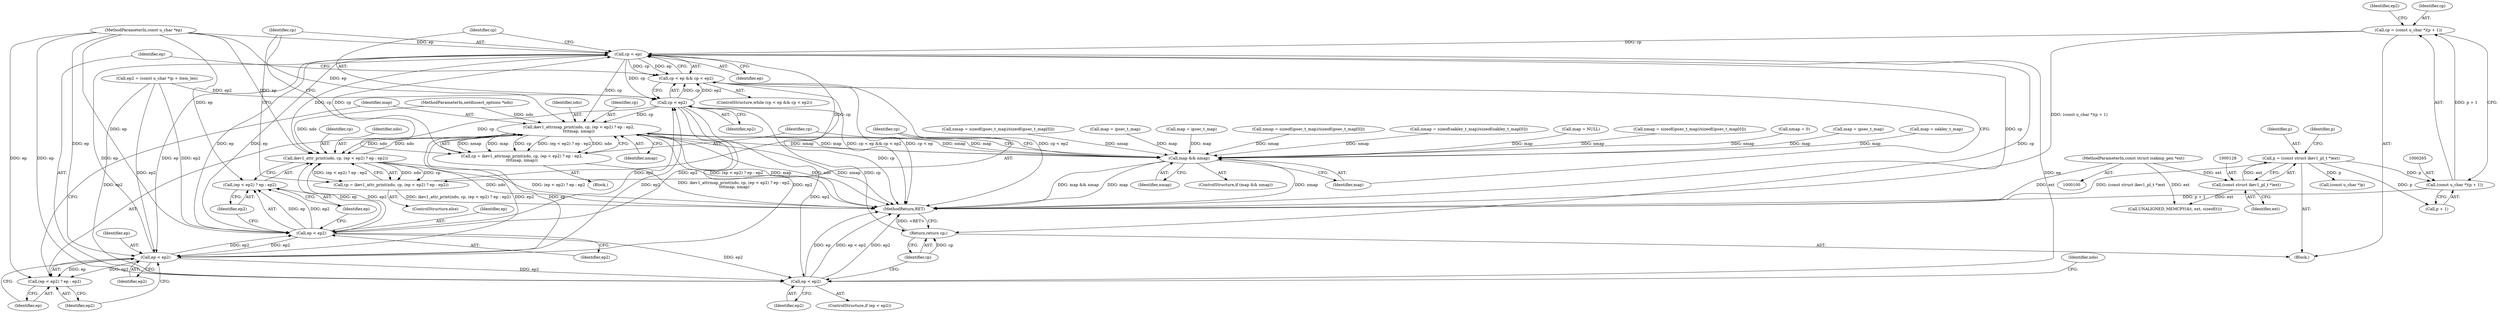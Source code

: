 digraph "1_tcpdump_e0a5a02b0fc1900a69d6c37ed0aab36fb8494e6d_2@pointer" {
"1000262" [label="(Call,cp = (const u_char *)(p + 1))"];
"1000264" [label="(Call,(const u_char *)(p + 1))"];
"1000125" [label="(Call,p = (const struct ikev1_pl_t *)ext)"];
"1000127" [label="(Call,(const struct ikev1_pl_t *)ext)"];
"1000103" [label="(MethodParameterIn,const struct isakmp_gen *ext)"];
"1000278" [label="(Call,cp < ep)"];
"1000277" [label="(Call,cp < ep && cp < ep2)"];
"1000281" [label="(Call,cp < ep2)"];
"1000292" [label="(Call,ikev1_attrmap_print(ndo, cp, (ep < ep2) ? ep : ep2,\n\t\t\t\tmap, nmap))"];
"1000286" [label="(Call,map && nmap)"];
"1000290" [label="(Call,cp = ikev1_attrmap_print(ndo, cp, (ep < ep2) ? ep : ep2,\n\t\t\t\tmap, nmap))"];
"1000306" [label="(Call,ikev1_attr_print(ndo, cp, (ep < ep2) ? ep : ep2))"];
"1000304" [label="(Call,cp = ikev1_attr_print(ndo, cp, (ep < ep2) ? ep : ep2))"];
"1000296" [label="(Call,ep < ep2)"];
"1000295" [label="(Call,(ep < ep2) ? ep : ep2)"];
"1000310" [label="(Call,ep < ep2)"];
"1000309" [label="(Call,(ep < ep2) ? ep : ep2)"];
"1000316" [label="(Call,ep < ep2)"];
"1000323" [label="(Return,return cp;)"];
"1000306" [label="(Call,ikev1_attr_print(ndo, cp, (ep < ep2) ? ep : ep2))"];
"1000283" [label="(Identifier,ep2)"];
"1000301" [label="(Identifier,map)"];
"1000195" [label="(Call,nmap = sizeof(ipsec_t_map)/sizeof(ipsec_t_map[0]))"];
"1000318" [label="(Identifier,ep2)"];
"1000153" [label="(Call,nmap = sizeof(oakley_t_map)/sizeof(oakley_t_map[0]))"];
"1000110" [label="(Block,)"];
"1000126" [label="(Identifier,p)"];
"1000277" [label="(Call,cp < ep && cp < ep2)"];
"1000230" [label="(Call,map = NULL)"];
"1000313" [label="(Identifier,ep)"];
"1000216" [label="(Call,nmap = sizeof(ipsec_t_map)/sizeof(ipsec_t_map[0]))"];
"1000276" [label="(ControlStructure,while (cp < ep && cp < ep2))"];
"1000233" [label="(Call,nmap = 0)"];
"1000294" [label="(Identifier,cp)"];
"1000282" [label="(Identifier,cp)"];
"1000288" [label="(Identifier,nmap)"];
"1000281" [label="(Call,cp < ep2)"];
"1000296" [label="(Call,ep < ep2)"];
"1000290" [label="(Call,cp = ikev1_attrmap_print(ndo, cp, (ep < ep2) ? ep : ep2,\n\t\t\t\tmap, nmap))"];
"1000317" [label="(Identifier,ep)"];
"1000305" [label="(Identifier,cp)"];
"1000292" [label="(Call,ikev1_attrmap_print(ndo, cp, (ep < ep2) ? ep : ep2,\n\t\t\t\tmap, nmap))"];
"1000270" [label="(Identifier,ep2)"];
"1000335" [label="(MethodReturn,RET)"];
"1000132" [label="(Identifier,p)"];
"1000103" [label="(MethodParameterIn,const struct isakmp_gen *ext)"];
"1000105" [label="(MethodParameterIn,const u_char *ep)"];
"1000310" [label="(Call,ep < ep2)"];
"1000291" [label="(Identifier,cp)"];
"1000298" [label="(Identifier,ep2)"];
"1000171" [label="(Call,map = ipsec_t_map)"];
"1000266" [label="(Call,p + 1)"];
"1000303" [label="(ControlStructure,else)"];
"1000314" [label="(Identifier,ep2)"];
"1000324" [label="(Identifier,cp)"];
"1000129" [label="(Identifier,ext)"];
"1000308" [label="(Identifier,cp)"];
"1000101" [label="(MethodParameterIn,netdissect_options *ndo)"];
"1000263" [label="(Identifier,cp)"];
"1000304" [label="(Call,cp = ikev1_attr_print(ndo, cp, (ep < ep2) ? ep : ep2))"];
"1000286" [label="(Call,map && nmap)"];
"1000150" [label="(Call,map = oakley_t_map)"];
"1000323" [label="(Return,return cp;)"];
"1000280" [label="(Identifier,ep)"];
"1000174" [label="(Call,nmap = sizeof(ipsec_t_map)/sizeof(ipsec_t_map[0]))"];
"1000133" [label="(Call,UNALIGNED_MEMCPY(&t, ext, sizeof(t)))"];
"1000269" [label="(Call,ep2 = (const u_char *)p + item_len)"];
"1000299" [label="(Identifier,ep)"];
"1000307" [label="(Identifier,ndo)"];
"1000312" [label="(Identifier,ep2)"];
"1000311" [label="(Identifier,ep)"];
"1000262" [label="(Call,cp = (const u_char *)(p + 1))"];
"1000264" [label="(Call,(const u_char *)(p + 1))"];
"1000315" [label="(ControlStructure,if (ep < ep2))"];
"1000321" [label="(Identifier,ndo)"];
"1000285" [label="(ControlStructure,if (map && nmap))"];
"1000127" [label="(Call,(const struct ikev1_pl_t *)ext)"];
"1000213" [label="(Call,map = ipsec_t_map)"];
"1000302" [label="(Identifier,nmap)"];
"1000297" [label="(Identifier,ep)"];
"1000272" [label="(Call,(const u_char *)p)"];
"1000316" [label="(Call,ep < ep2)"];
"1000125" [label="(Call,p = (const struct ikev1_pl_t *)ext)"];
"1000309" [label="(Call,(ep < ep2) ? ep : ep2)"];
"1000287" [label="(Identifier,map)"];
"1000293" [label="(Identifier,ndo)"];
"1000295" [label="(Call,(ep < ep2) ? ep : ep2)"];
"1000300" [label="(Identifier,ep2)"];
"1000192" [label="(Call,map = ipsec_t_map)"];
"1000278" [label="(Call,cp < ep)"];
"1000279" [label="(Identifier,cp)"];
"1000289" [label="(Block,)"];
"1000262" -> "1000110"  [label="AST: "];
"1000262" -> "1000264"  [label="CFG: "];
"1000263" -> "1000262"  [label="AST: "];
"1000264" -> "1000262"  [label="AST: "];
"1000270" -> "1000262"  [label="CFG: "];
"1000262" -> "1000335"  [label="DDG: (const u_char *)(p + 1)"];
"1000264" -> "1000262"  [label="DDG: p + 1"];
"1000262" -> "1000278"  [label="DDG: cp"];
"1000264" -> "1000266"  [label="CFG: "];
"1000265" -> "1000264"  [label="AST: "];
"1000266" -> "1000264"  [label="AST: "];
"1000264" -> "1000335"  [label="DDG: p + 1"];
"1000125" -> "1000264"  [label="DDG: p"];
"1000125" -> "1000110"  [label="AST: "];
"1000125" -> "1000127"  [label="CFG: "];
"1000126" -> "1000125"  [label="AST: "];
"1000127" -> "1000125"  [label="AST: "];
"1000132" -> "1000125"  [label="CFG: "];
"1000125" -> "1000335"  [label="DDG: (const struct ikev1_pl_t *)ext"];
"1000127" -> "1000125"  [label="DDG: ext"];
"1000125" -> "1000266"  [label="DDG: p"];
"1000125" -> "1000272"  [label="DDG: p"];
"1000127" -> "1000129"  [label="CFG: "];
"1000128" -> "1000127"  [label="AST: "];
"1000129" -> "1000127"  [label="AST: "];
"1000103" -> "1000127"  [label="DDG: ext"];
"1000127" -> "1000133"  [label="DDG: ext"];
"1000103" -> "1000100"  [label="AST: "];
"1000103" -> "1000335"  [label="DDG: ext"];
"1000103" -> "1000133"  [label="DDG: ext"];
"1000278" -> "1000277"  [label="AST: "];
"1000278" -> "1000280"  [label="CFG: "];
"1000279" -> "1000278"  [label="AST: "];
"1000280" -> "1000278"  [label="AST: "];
"1000282" -> "1000278"  [label="CFG: "];
"1000277" -> "1000278"  [label="CFG: "];
"1000278" -> "1000335"  [label="DDG: cp"];
"1000278" -> "1000277"  [label="DDG: cp"];
"1000278" -> "1000277"  [label="DDG: ep"];
"1000290" -> "1000278"  [label="DDG: cp"];
"1000304" -> "1000278"  [label="DDG: cp"];
"1000105" -> "1000278"  [label="DDG: ep"];
"1000310" -> "1000278"  [label="DDG: ep"];
"1000296" -> "1000278"  [label="DDG: ep"];
"1000278" -> "1000281"  [label="DDG: cp"];
"1000278" -> "1000292"  [label="DDG: cp"];
"1000278" -> "1000296"  [label="DDG: ep"];
"1000278" -> "1000306"  [label="DDG: cp"];
"1000278" -> "1000310"  [label="DDG: ep"];
"1000278" -> "1000316"  [label="DDG: ep"];
"1000278" -> "1000323"  [label="DDG: cp"];
"1000277" -> "1000276"  [label="AST: "];
"1000277" -> "1000281"  [label="CFG: "];
"1000281" -> "1000277"  [label="AST: "];
"1000287" -> "1000277"  [label="CFG: "];
"1000317" -> "1000277"  [label="CFG: "];
"1000277" -> "1000335"  [label="DDG: cp < ep"];
"1000277" -> "1000335"  [label="DDG: cp < ep2"];
"1000277" -> "1000335"  [label="DDG: cp < ep && cp < ep2"];
"1000281" -> "1000277"  [label="DDG: cp"];
"1000281" -> "1000277"  [label="DDG: ep2"];
"1000281" -> "1000283"  [label="CFG: "];
"1000282" -> "1000281"  [label="AST: "];
"1000283" -> "1000281"  [label="AST: "];
"1000281" -> "1000335"  [label="DDG: cp"];
"1000269" -> "1000281"  [label="DDG: ep2"];
"1000296" -> "1000281"  [label="DDG: ep2"];
"1000310" -> "1000281"  [label="DDG: ep2"];
"1000281" -> "1000292"  [label="DDG: cp"];
"1000281" -> "1000296"  [label="DDG: ep2"];
"1000281" -> "1000306"  [label="DDG: cp"];
"1000281" -> "1000310"  [label="DDG: ep2"];
"1000281" -> "1000316"  [label="DDG: ep2"];
"1000281" -> "1000323"  [label="DDG: cp"];
"1000292" -> "1000290"  [label="AST: "];
"1000292" -> "1000302"  [label="CFG: "];
"1000293" -> "1000292"  [label="AST: "];
"1000294" -> "1000292"  [label="AST: "];
"1000295" -> "1000292"  [label="AST: "];
"1000301" -> "1000292"  [label="AST: "];
"1000302" -> "1000292"  [label="AST: "];
"1000290" -> "1000292"  [label="CFG: "];
"1000292" -> "1000335"  [label="DDG: map"];
"1000292" -> "1000335"  [label="DDG: ndo"];
"1000292" -> "1000335"  [label="DDG: nmap"];
"1000292" -> "1000335"  [label="DDG: (ep < ep2) ? ep : ep2"];
"1000292" -> "1000286"  [label="DDG: map"];
"1000292" -> "1000286"  [label="DDG: nmap"];
"1000292" -> "1000290"  [label="DDG: nmap"];
"1000292" -> "1000290"  [label="DDG: map"];
"1000292" -> "1000290"  [label="DDG: cp"];
"1000292" -> "1000290"  [label="DDG: (ep < ep2) ? ep : ep2"];
"1000292" -> "1000290"  [label="DDG: ndo"];
"1000306" -> "1000292"  [label="DDG: ndo"];
"1000101" -> "1000292"  [label="DDG: ndo"];
"1000296" -> "1000292"  [label="DDG: ep"];
"1000296" -> "1000292"  [label="DDG: ep2"];
"1000105" -> "1000292"  [label="DDG: ep"];
"1000286" -> "1000292"  [label="DDG: map"];
"1000286" -> "1000292"  [label="DDG: nmap"];
"1000292" -> "1000306"  [label="DDG: ndo"];
"1000286" -> "1000285"  [label="AST: "];
"1000286" -> "1000287"  [label="CFG: "];
"1000286" -> "1000288"  [label="CFG: "];
"1000287" -> "1000286"  [label="AST: "];
"1000288" -> "1000286"  [label="AST: "];
"1000291" -> "1000286"  [label="CFG: "];
"1000305" -> "1000286"  [label="CFG: "];
"1000286" -> "1000335"  [label="DDG: map && nmap"];
"1000286" -> "1000335"  [label="DDG: map"];
"1000286" -> "1000335"  [label="DDG: nmap"];
"1000171" -> "1000286"  [label="DDG: map"];
"1000150" -> "1000286"  [label="DDG: map"];
"1000213" -> "1000286"  [label="DDG: map"];
"1000230" -> "1000286"  [label="DDG: map"];
"1000192" -> "1000286"  [label="DDG: map"];
"1000216" -> "1000286"  [label="DDG: nmap"];
"1000153" -> "1000286"  [label="DDG: nmap"];
"1000195" -> "1000286"  [label="DDG: nmap"];
"1000174" -> "1000286"  [label="DDG: nmap"];
"1000233" -> "1000286"  [label="DDG: nmap"];
"1000290" -> "1000289"  [label="AST: "];
"1000291" -> "1000290"  [label="AST: "];
"1000279" -> "1000290"  [label="CFG: "];
"1000290" -> "1000335"  [label="DDG: ikev1_attrmap_print(ndo, cp, (ep < ep2) ? ep : ep2,\n\t\t\t\tmap, nmap)"];
"1000306" -> "1000304"  [label="AST: "];
"1000306" -> "1000309"  [label="CFG: "];
"1000307" -> "1000306"  [label="AST: "];
"1000308" -> "1000306"  [label="AST: "];
"1000309" -> "1000306"  [label="AST: "];
"1000304" -> "1000306"  [label="CFG: "];
"1000306" -> "1000335"  [label="DDG: (ep < ep2) ? ep : ep2"];
"1000306" -> "1000335"  [label="DDG: ndo"];
"1000306" -> "1000304"  [label="DDG: ndo"];
"1000306" -> "1000304"  [label="DDG: cp"];
"1000306" -> "1000304"  [label="DDG: (ep < ep2) ? ep : ep2"];
"1000101" -> "1000306"  [label="DDG: ndo"];
"1000310" -> "1000306"  [label="DDG: ep"];
"1000310" -> "1000306"  [label="DDG: ep2"];
"1000105" -> "1000306"  [label="DDG: ep"];
"1000304" -> "1000303"  [label="AST: "];
"1000305" -> "1000304"  [label="AST: "];
"1000279" -> "1000304"  [label="CFG: "];
"1000304" -> "1000335"  [label="DDG: ikev1_attr_print(ndo, cp, (ep < ep2) ? ep : ep2)"];
"1000296" -> "1000295"  [label="AST: "];
"1000296" -> "1000298"  [label="CFG: "];
"1000297" -> "1000296"  [label="AST: "];
"1000298" -> "1000296"  [label="AST: "];
"1000299" -> "1000296"  [label="CFG: "];
"1000300" -> "1000296"  [label="CFG: "];
"1000105" -> "1000296"  [label="DDG: ep"];
"1000269" -> "1000296"  [label="DDG: ep2"];
"1000310" -> "1000296"  [label="DDG: ep2"];
"1000296" -> "1000295"  [label="DDG: ep"];
"1000296" -> "1000295"  [label="DDG: ep2"];
"1000296" -> "1000310"  [label="DDG: ep2"];
"1000296" -> "1000316"  [label="DDG: ep2"];
"1000295" -> "1000299"  [label="CFG: "];
"1000295" -> "1000300"  [label="CFG: "];
"1000299" -> "1000295"  [label="AST: "];
"1000300" -> "1000295"  [label="AST: "];
"1000301" -> "1000295"  [label="CFG: "];
"1000105" -> "1000295"  [label="DDG: ep"];
"1000310" -> "1000309"  [label="AST: "];
"1000310" -> "1000312"  [label="CFG: "];
"1000311" -> "1000310"  [label="AST: "];
"1000312" -> "1000310"  [label="AST: "];
"1000313" -> "1000310"  [label="CFG: "];
"1000314" -> "1000310"  [label="CFG: "];
"1000105" -> "1000310"  [label="DDG: ep"];
"1000269" -> "1000310"  [label="DDG: ep2"];
"1000310" -> "1000309"  [label="DDG: ep"];
"1000310" -> "1000309"  [label="DDG: ep2"];
"1000310" -> "1000316"  [label="DDG: ep2"];
"1000309" -> "1000313"  [label="CFG: "];
"1000309" -> "1000314"  [label="CFG: "];
"1000313" -> "1000309"  [label="AST: "];
"1000314" -> "1000309"  [label="AST: "];
"1000105" -> "1000309"  [label="DDG: ep"];
"1000316" -> "1000315"  [label="AST: "];
"1000316" -> "1000318"  [label="CFG: "];
"1000317" -> "1000316"  [label="AST: "];
"1000318" -> "1000316"  [label="AST: "];
"1000321" -> "1000316"  [label="CFG: "];
"1000324" -> "1000316"  [label="CFG: "];
"1000316" -> "1000335"  [label="DDG: ep2"];
"1000316" -> "1000335"  [label="DDG: ep < ep2"];
"1000316" -> "1000335"  [label="DDG: ep"];
"1000105" -> "1000316"  [label="DDG: ep"];
"1000269" -> "1000316"  [label="DDG: ep2"];
"1000323" -> "1000110"  [label="AST: "];
"1000323" -> "1000324"  [label="CFG: "];
"1000324" -> "1000323"  [label="AST: "];
"1000335" -> "1000323"  [label="CFG: "];
"1000323" -> "1000335"  [label="DDG: <RET>"];
"1000324" -> "1000323"  [label="DDG: cp"];
}
